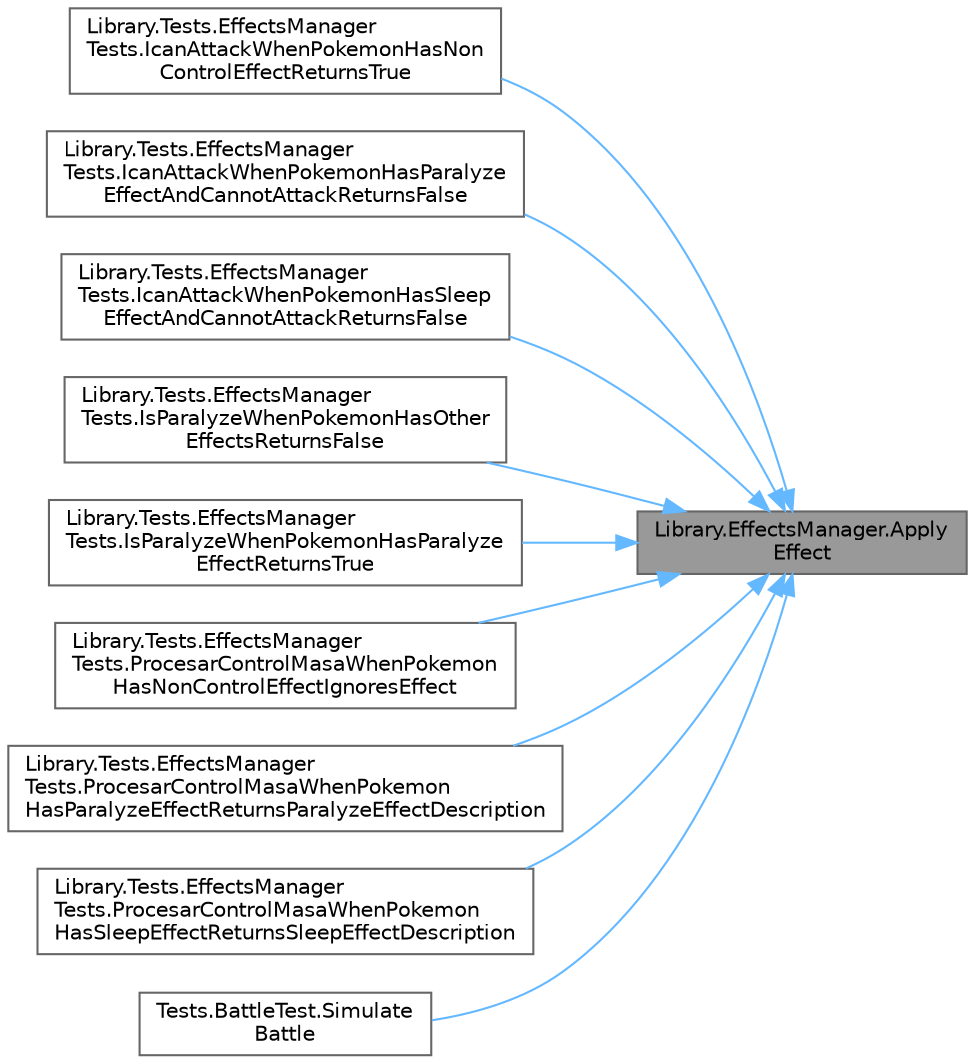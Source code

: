 digraph "Library.EffectsManager.ApplyEffect"
{
 // INTERACTIVE_SVG=YES
 // LATEX_PDF_SIZE
  bgcolor="transparent";
  edge [fontname=Helvetica,fontsize=10,labelfontname=Helvetica,labelfontsize=10];
  node [fontname=Helvetica,fontsize=10,shape=box,height=0.2,width=0.4];
  rankdir="RL";
  Node1 [id="Node000001",label="Library.EffectsManager.Apply\lEffect",height=0.2,width=0.4,color="gray40", fillcolor="grey60", style="filled", fontcolor="black",tooltip="Aplica un efecto específico a un Pokémon."];
  Node1 -> Node2 [id="edge1_Node000001_Node000002",dir="back",color="steelblue1",style="solid",tooltip=" "];
  Node2 [id="Node000002",label="Library.Tests.EffectsManager\lTests.IcanAttackWhenPokemonHasNon\lControlEffectReturnsTrue",height=0.2,width=0.4,color="grey40", fillcolor="white", style="filled",URL="$classLibrary_1_1Tests_1_1EffectsManagerTests.html#acecf925bda09e71a05e5c39129b5d393",tooltip="Prueba que el método EffectsManager.IcanAttack devuelva verdadero cuando un Pokémon tenga un efecto q..."];
  Node1 -> Node3 [id="edge2_Node000001_Node000003",dir="back",color="steelblue1",style="solid",tooltip=" "];
  Node3 [id="Node000003",label="Library.Tests.EffectsManager\lTests.IcanAttackWhenPokemonHasParalyze\lEffectAndCannotAttackReturnsFalse",height=0.2,width=0.4,color="grey40", fillcolor="white", style="filled",URL="$classLibrary_1_1Tests_1_1EffectsManagerTests.html#a9018e71197dace93da1aa0ec7f11e419",tooltip="Prueba que el método EffectsManager.IcanAttack devuelva falso cuando un Pokémon tenga el efecto de pa..."];
  Node1 -> Node4 [id="edge3_Node000001_Node000004",dir="back",color="steelblue1",style="solid",tooltip=" "];
  Node4 [id="Node000004",label="Library.Tests.EffectsManager\lTests.IcanAttackWhenPokemonHasSleep\lEffectAndCannotAttackReturnsFalse",height=0.2,width=0.4,color="grey40", fillcolor="white", style="filled",URL="$classLibrary_1_1Tests_1_1EffectsManagerTests.html#a4a9c96b0d16140f3bbd8af6844c16e11",tooltip="Prueba que el método EffectsManager.IcanAttack devuelva falso cuando un Pokémon tenga el efecto de su..."];
  Node1 -> Node5 [id="edge4_Node000001_Node000005",dir="back",color="steelblue1",style="solid",tooltip=" "];
  Node5 [id="Node000005",label="Library.Tests.EffectsManager\lTests.IsParalyzeWhenPokemonHasOther\lEffectsReturnsFalse",height=0.2,width=0.4,color="grey40", fillcolor="white", style="filled",URL="$classLibrary_1_1Tests_1_1EffectsManagerTests.html#a93cdb33901bbfc19127aa9b9c6c2b687",tooltip="Prueba que el método EffectsManager.IsParalyze devuelva falso cuando un Pokémon tenga un efecto disti..."];
  Node1 -> Node6 [id="edge5_Node000001_Node000006",dir="back",color="steelblue1",style="solid",tooltip=" "];
  Node6 [id="Node000006",label="Library.Tests.EffectsManager\lTests.IsParalyzeWhenPokemonHasParalyze\lEffectReturnsTrue",height=0.2,width=0.4,color="grey40", fillcolor="white", style="filled",URL="$classLibrary_1_1Tests_1_1EffectsManagerTests.html#ad9fdd1e3ad15140089adb0719085a940",tooltip="Prueba que el método EffectsManager.IsParalyze devuelva verdadero cuando un Pokémon tenga el efecto d..."];
  Node1 -> Node7 [id="edge6_Node000001_Node000007",dir="back",color="steelblue1",style="solid",tooltip=" "];
  Node7 [id="Node000007",label="Library.Tests.EffectsManager\lTests.ProcesarControlMasaWhenPokemon\lHasNonControlEffectIgnoresEffect",height=0.2,width=0.4,color="grey40", fillcolor="white", style="filled",URL="$classLibrary_1_1Tests_1_1EffectsManagerTests.html#ab78c9d9bcf4afcd077c87389c9597870",tooltip="Prueba que el método EffectsManager.ProcesarControlMasa ignore los efectos no controlables,..."];
  Node1 -> Node8 [id="edge7_Node000001_Node000008",dir="back",color="steelblue1",style="solid",tooltip=" "];
  Node8 [id="Node000008",label="Library.Tests.EffectsManager\lTests.ProcesarControlMasaWhenPokemon\lHasParalyzeEffectReturnsParalyzeEffectDescription",height=0.2,width=0.4,color="grey40", fillcolor="white", style="filled",URL="$classLibrary_1_1Tests_1_1EffectsManagerTests.html#a130d7fcf63ad7a0de119cdc4f0362992",tooltip="Prueba que el método EffectsManager.ProcesarControlMasa devuelva la descripción del efecto de parális..."];
  Node1 -> Node9 [id="edge8_Node000001_Node000009",dir="back",color="steelblue1",style="solid",tooltip=" "];
  Node9 [id="Node000009",label="Library.Tests.EffectsManager\lTests.ProcesarControlMasaWhenPokemon\lHasSleepEffectReturnsSleepEffectDescription",height=0.2,width=0.4,color="grey40", fillcolor="white", style="filled",URL="$classLibrary_1_1Tests_1_1EffectsManagerTests.html#a4785fb1e42d0e785147fdf572dbda324",tooltip="Prueba que el método EffectsManager.ProcesarControlMasa devuelva la descripción del efecto de sueño c..."];
  Node1 -> Node10 [id="edge9_Node000001_Node000010",dir="back",color="steelblue1",style="solid",tooltip=" "];
  Node10 [id="Node000010",label="Tests.BattleTest.Simulate\lBattle",height=0.2,width=0.4,color="grey40", fillcolor="white", style="filled",URL="$classTests_1_1BattleTest.html#a68461692bba7299b56336fdd9788ceeb",tooltip="Simula una batalla entre dos entrenadores con sus respectivos Pokémon, verificando el uso de ataques,..."];
}
